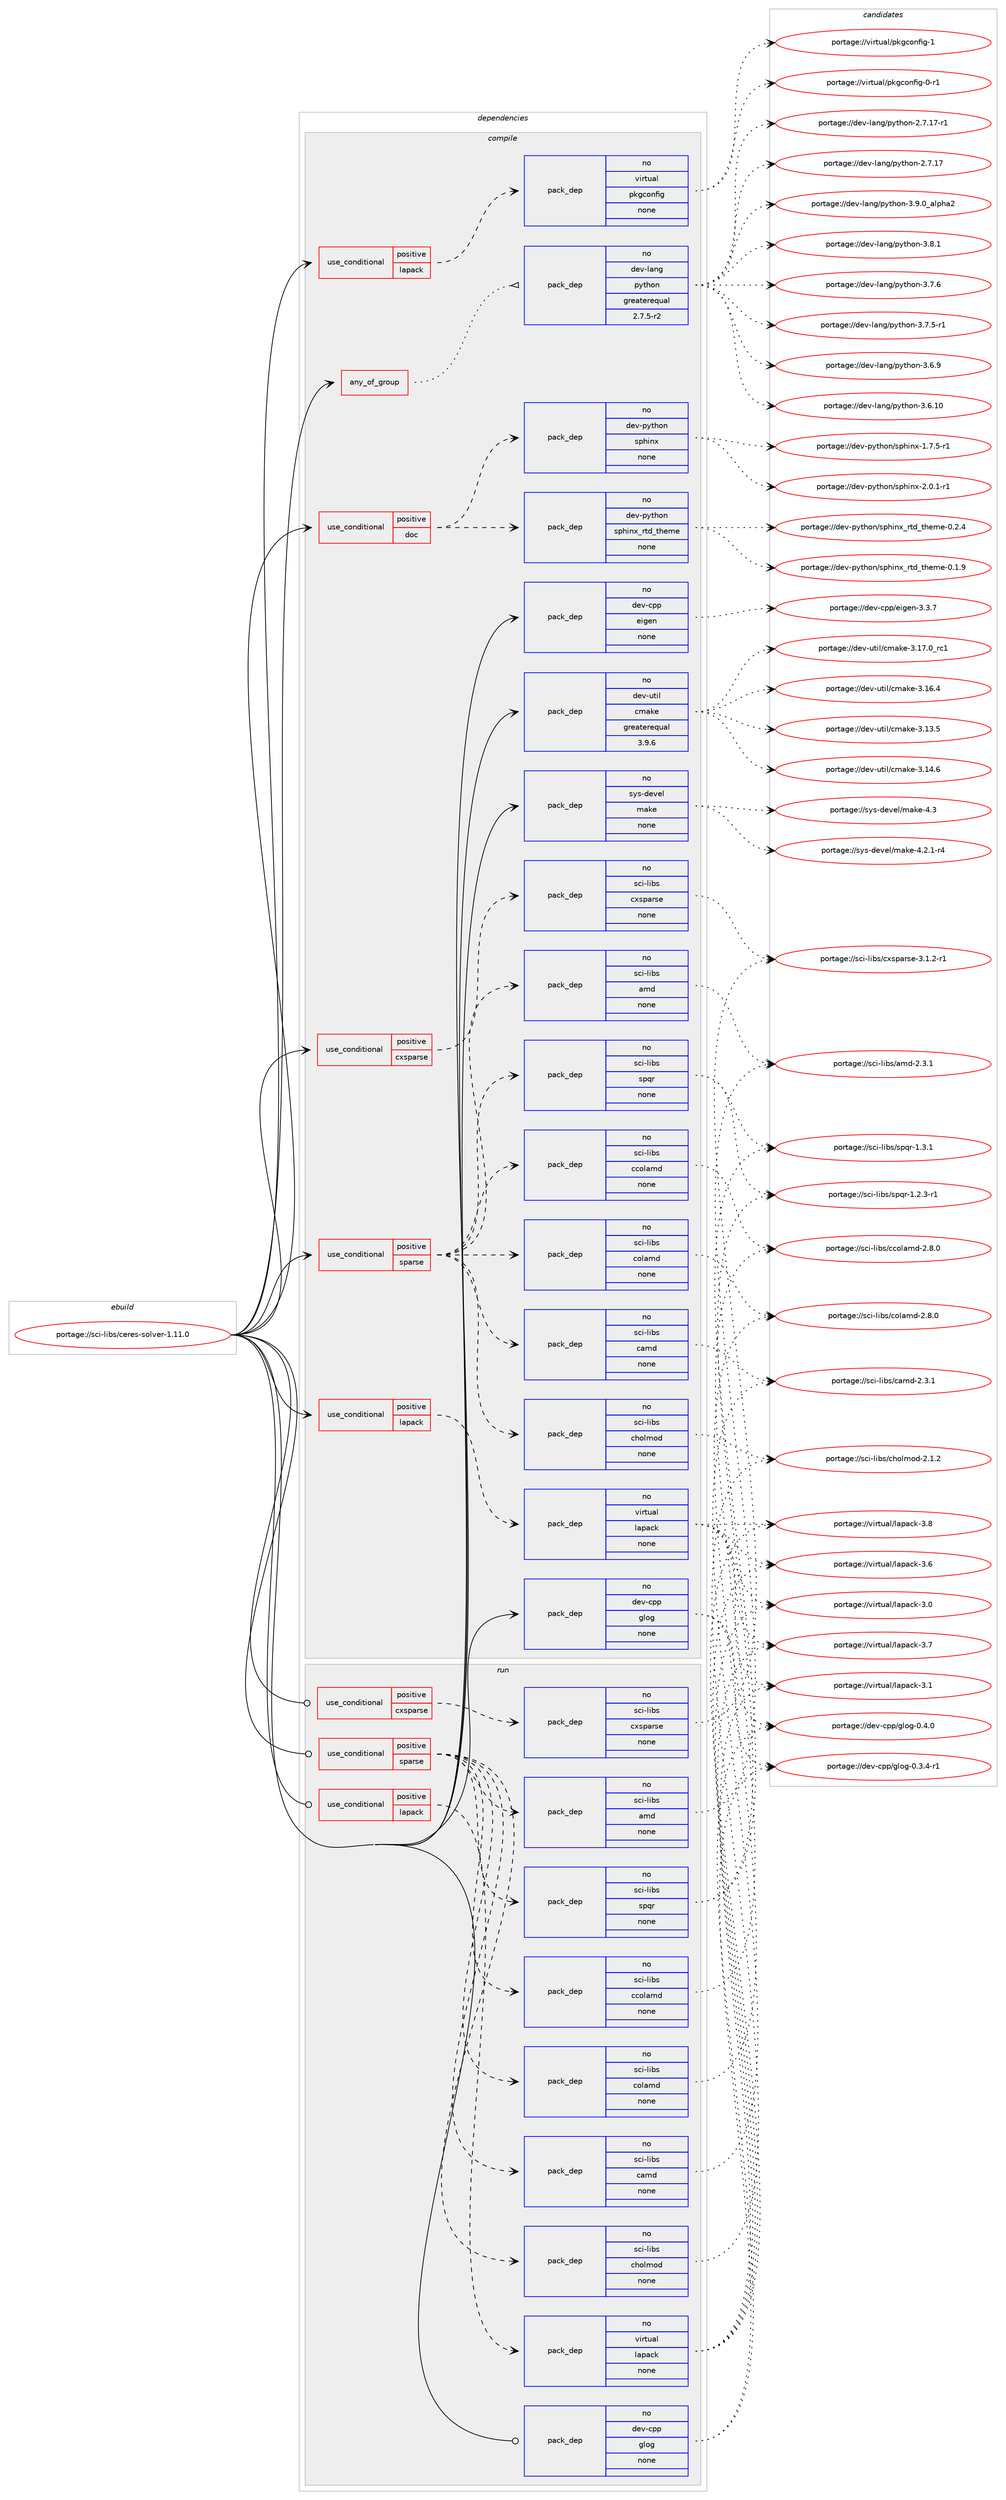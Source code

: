digraph prolog {

# *************
# Graph options
# *************

newrank=true;
concentrate=true;
compound=true;
graph [rankdir=LR,fontname=Helvetica,fontsize=10,ranksep=1.5];#, ranksep=2.5, nodesep=0.2];
edge  [arrowhead=vee];
node  [fontname=Helvetica,fontsize=10];

# **********
# The ebuild
# **********

subgraph cluster_leftcol {
color=gray;
rank=same;
label=<<i>ebuild</i>>;
id [label="portage://sci-libs/ceres-solver-1.11.0", color=red, width=4, href="../sci-libs/ceres-solver-1.11.0.svg"];
}

# ****************
# The dependencies
# ****************

subgraph cluster_midcol {
color=gray;
label=<<i>dependencies</i>>;
subgraph cluster_compile {
fillcolor="#eeeeee";
style=filled;
label=<<i>compile</i>>;
subgraph any1508 {
dependency96262 [label=<<TABLE BORDER="0" CELLBORDER="1" CELLSPACING="0" CELLPADDING="4"><TR><TD CELLPADDING="10">any_of_group</TD></TR></TABLE>>, shape=none, color=red];subgraph pack75064 {
dependency96263 [label=<<TABLE BORDER="0" CELLBORDER="1" CELLSPACING="0" CELLPADDING="4" WIDTH="220"><TR><TD ROWSPAN="6" CELLPADDING="30">pack_dep</TD></TR><TR><TD WIDTH="110">no</TD></TR><TR><TD>dev-lang</TD></TR><TR><TD>python</TD></TR><TR><TD>greaterequal</TD></TR><TR><TD>2.7.5-r2</TD></TR></TABLE>>, shape=none, color=blue];
}
dependency96262:e -> dependency96263:w [weight=20,style="dotted",arrowhead="oinv"];
}
id:e -> dependency96262:w [weight=20,style="solid",arrowhead="vee"];
subgraph cond19603 {
dependency96264 [label=<<TABLE BORDER="0" CELLBORDER="1" CELLSPACING="0" CELLPADDING="4"><TR><TD ROWSPAN="3" CELLPADDING="10">use_conditional</TD></TR><TR><TD>positive</TD></TR><TR><TD>cxsparse</TD></TR></TABLE>>, shape=none, color=red];
subgraph pack75065 {
dependency96265 [label=<<TABLE BORDER="0" CELLBORDER="1" CELLSPACING="0" CELLPADDING="4" WIDTH="220"><TR><TD ROWSPAN="6" CELLPADDING="30">pack_dep</TD></TR><TR><TD WIDTH="110">no</TD></TR><TR><TD>sci-libs</TD></TR><TR><TD>cxsparse</TD></TR><TR><TD>none</TD></TR><TR><TD></TD></TR></TABLE>>, shape=none, color=blue];
}
dependency96264:e -> dependency96265:w [weight=20,style="dashed",arrowhead="vee"];
}
id:e -> dependency96264:w [weight=20,style="solid",arrowhead="vee"];
subgraph cond19604 {
dependency96266 [label=<<TABLE BORDER="0" CELLBORDER="1" CELLSPACING="0" CELLPADDING="4"><TR><TD ROWSPAN="3" CELLPADDING="10">use_conditional</TD></TR><TR><TD>positive</TD></TR><TR><TD>doc</TD></TR></TABLE>>, shape=none, color=red];
subgraph pack75066 {
dependency96267 [label=<<TABLE BORDER="0" CELLBORDER="1" CELLSPACING="0" CELLPADDING="4" WIDTH="220"><TR><TD ROWSPAN="6" CELLPADDING="30">pack_dep</TD></TR><TR><TD WIDTH="110">no</TD></TR><TR><TD>dev-python</TD></TR><TR><TD>sphinx</TD></TR><TR><TD>none</TD></TR><TR><TD></TD></TR></TABLE>>, shape=none, color=blue];
}
dependency96266:e -> dependency96267:w [weight=20,style="dashed",arrowhead="vee"];
subgraph pack75067 {
dependency96268 [label=<<TABLE BORDER="0" CELLBORDER="1" CELLSPACING="0" CELLPADDING="4" WIDTH="220"><TR><TD ROWSPAN="6" CELLPADDING="30">pack_dep</TD></TR><TR><TD WIDTH="110">no</TD></TR><TR><TD>dev-python</TD></TR><TR><TD>sphinx_rtd_theme</TD></TR><TR><TD>none</TD></TR><TR><TD></TD></TR></TABLE>>, shape=none, color=blue];
}
dependency96266:e -> dependency96268:w [weight=20,style="dashed",arrowhead="vee"];
}
id:e -> dependency96266:w [weight=20,style="solid",arrowhead="vee"];
subgraph cond19605 {
dependency96269 [label=<<TABLE BORDER="0" CELLBORDER="1" CELLSPACING="0" CELLPADDING="4"><TR><TD ROWSPAN="3" CELLPADDING="10">use_conditional</TD></TR><TR><TD>positive</TD></TR><TR><TD>lapack</TD></TR></TABLE>>, shape=none, color=red];
subgraph pack75068 {
dependency96270 [label=<<TABLE BORDER="0" CELLBORDER="1" CELLSPACING="0" CELLPADDING="4" WIDTH="220"><TR><TD ROWSPAN="6" CELLPADDING="30">pack_dep</TD></TR><TR><TD WIDTH="110">no</TD></TR><TR><TD>virtual</TD></TR><TR><TD>lapack</TD></TR><TR><TD>none</TD></TR><TR><TD></TD></TR></TABLE>>, shape=none, color=blue];
}
dependency96269:e -> dependency96270:w [weight=20,style="dashed",arrowhead="vee"];
}
id:e -> dependency96269:w [weight=20,style="solid",arrowhead="vee"];
subgraph cond19606 {
dependency96271 [label=<<TABLE BORDER="0" CELLBORDER="1" CELLSPACING="0" CELLPADDING="4"><TR><TD ROWSPAN="3" CELLPADDING="10">use_conditional</TD></TR><TR><TD>positive</TD></TR><TR><TD>lapack</TD></TR></TABLE>>, shape=none, color=red];
subgraph pack75069 {
dependency96272 [label=<<TABLE BORDER="0" CELLBORDER="1" CELLSPACING="0" CELLPADDING="4" WIDTH="220"><TR><TD ROWSPAN="6" CELLPADDING="30">pack_dep</TD></TR><TR><TD WIDTH="110">no</TD></TR><TR><TD>virtual</TD></TR><TR><TD>pkgconfig</TD></TR><TR><TD>none</TD></TR><TR><TD></TD></TR></TABLE>>, shape=none, color=blue];
}
dependency96271:e -> dependency96272:w [weight=20,style="dashed",arrowhead="vee"];
}
id:e -> dependency96271:w [weight=20,style="solid",arrowhead="vee"];
subgraph cond19607 {
dependency96273 [label=<<TABLE BORDER="0" CELLBORDER="1" CELLSPACING="0" CELLPADDING="4"><TR><TD ROWSPAN="3" CELLPADDING="10">use_conditional</TD></TR><TR><TD>positive</TD></TR><TR><TD>sparse</TD></TR></TABLE>>, shape=none, color=red];
subgraph pack75070 {
dependency96274 [label=<<TABLE BORDER="0" CELLBORDER="1" CELLSPACING="0" CELLPADDING="4" WIDTH="220"><TR><TD ROWSPAN="6" CELLPADDING="30">pack_dep</TD></TR><TR><TD WIDTH="110">no</TD></TR><TR><TD>sci-libs</TD></TR><TR><TD>amd</TD></TR><TR><TD>none</TD></TR><TR><TD></TD></TR></TABLE>>, shape=none, color=blue];
}
dependency96273:e -> dependency96274:w [weight=20,style="dashed",arrowhead="vee"];
subgraph pack75071 {
dependency96275 [label=<<TABLE BORDER="0" CELLBORDER="1" CELLSPACING="0" CELLPADDING="4" WIDTH="220"><TR><TD ROWSPAN="6" CELLPADDING="30">pack_dep</TD></TR><TR><TD WIDTH="110">no</TD></TR><TR><TD>sci-libs</TD></TR><TR><TD>camd</TD></TR><TR><TD>none</TD></TR><TR><TD></TD></TR></TABLE>>, shape=none, color=blue];
}
dependency96273:e -> dependency96275:w [weight=20,style="dashed",arrowhead="vee"];
subgraph pack75072 {
dependency96276 [label=<<TABLE BORDER="0" CELLBORDER="1" CELLSPACING="0" CELLPADDING="4" WIDTH="220"><TR><TD ROWSPAN="6" CELLPADDING="30">pack_dep</TD></TR><TR><TD WIDTH="110">no</TD></TR><TR><TD>sci-libs</TD></TR><TR><TD>ccolamd</TD></TR><TR><TD>none</TD></TR><TR><TD></TD></TR></TABLE>>, shape=none, color=blue];
}
dependency96273:e -> dependency96276:w [weight=20,style="dashed",arrowhead="vee"];
subgraph pack75073 {
dependency96277 [label=<<TABLE BORDER="0" CELLBORDER="1" CELLSPACING="0" CELLPADDING="4" WIDTH="220"><TR><TD ROWSPAN="6" CELLPADDING="30">pack_dep</TD></TR><TR><TD WIDTH="110">no</TD></TR><TR><TD>sci-libs</TD></TR><TR><TD>cholmod</TD></TR><TR><TD>none</TD></TR><TR><TD></TD></TR></TABLE>>, shape=none, color=blue];
}
dependency96273:e -> dependency96277:w [weight=20,style="dashed",arrowhead="vee"];
subgraph pack75074 {
dependency96278 [label=<<TABLE BORDER="0" CELLBORDER="1" CELLSPACING="0" CELLPADDING="4" WIDTH="220"><TR><TD ROWSPAN="6" CELLPADDING="30">pack_dep</TD></TR><TR><TD WIDTH="110">no</TD></TR><TR><TD>sci-libs</TD></TR><TR><TD>colamd</TD></TR><TR><TD>none</TD></TR><TR><TD></TD></TR></TABLE>>, shape=none, color=blue];
}
dependency96273:e -> dependency96278:w [weight=20,style="dashed",arrowhead="vee"];
subgraph pack75075 {
dependency96279 [label=<<TABLE BORDER="0" CELLBORDER="1" CELLSPACING="0" CELLPADDING="4" WIDTH="220"><TR><TD ROWSPAN="6" CELLPADDING="30">pack_dep</TD></TR><TR><TD WIDTH="110">no</TD></TR><TR><TD>sci-libs</TD></TR><TR><TD>spqr</TD></TR><TR><TD>none</TD></TR><TR><TD></TD></TR></TABLE>>, shape=none, color=blue];
}
dependency96273:e -> dependency96279:w [weight=20,style="dashed",arrowhead="vee"];
}
id:e -> dependency96273:w [weight=20,style="solid",arrowhead="vee"];
subgraph pack75076 {
dependency96280 [label=<<TABLE BORDER="0" CELLBORDER="1" CELLSPACING="0" CELLPADDING="4" WIDTH="220"><TR><TD ROWSPAN="6" CELLPADDING="30">pack_dep</TD></TR><TR><TD WIDTH="110">no</TD></TR><TR><TD>dev-cpp</TD></TR><TR><TD>eigen</TD></TR><TR><TD>none</TD></TR><TR><TD></TD></TR></TABLE>>, shape=none, color=blue];
}
id:e -> dependency96280:w [weight=20,style="solid",arrowhead="vee"];
subgraph pack75077 {
dependency96281 [label=<<TABLE BORDER="0" CELLBORDER="1" CELLSPACING="0" CELLPADDING="4" WIDTH="220"><TR><TD ROWSPAN="6" CELLPADDING="30">pack_dep</TD></TR><TR><TD WIDTH="110">no</TD></TR><TR><TD>dev-cpp</TD></TR><TR><TD>glog</TD></TR><TR><TD>none</TD></TR><TR><TD></TD></TR></TABLE>>, shape=none, color=blue];
}
id:e -> dependency96281:w [weight=20,style="solid",arrowhead="vee"];
subgraph pack75078 {
dependency96282 [label=<<TABLE BORDER="0" CELLBORDER="1" CELLSPACING="0" CELLPADDING="4" WIDTH="220"><TR><TD ROWSPAN="6" CELLPADDING="30">pack_dep</TD></TR><TR><TD WIDTH="110">no</TD></TR><TR><TD>dev-util</TD></TR><TR><TD>cmake</TD></TR><TR><TD>greaterequal</TD></TR><TR><TD>3.9.6</TD></TR></TABLE>>, shape=none, color=blue];
}
id:e -> dependency96282:w [weight=20,style="solid",arrowhead="vee"];
subgraph pack75079 {
dependency96283 [label=<<TABLE BORDER="0" CELLBORDER="1" CELLSPACING="0" CELLPADDING="4" WIDTH="220"><TR><TD ROWSPAN="6" CELLPADDING="30">pack_dep</TD></TR><TR><TD WIDTH="110">no</TD></TR><TR><TD>sys-devel</TD></TR><TR><TD>make</TD></TR><TR><TD>none</TD></TR><TR><TD></TD></TR></TABLE>>, shape=none, color=blue];
}
id:e -> dependency96283:w [weight=20,style="solid",arrowhead="vee"];
}
subgraph cluster_compileandrun {
fillcolor="#eeeeee";
style=filled;
label=<<i>compile and run</i>>;
}
subgraph cluster_run {
fillcolor="#eeeeee";
style=filled;
label=<<i>run</i>>;
subgraph cond19608 {
dependency96284 [label=<<TABLE BORDER="0" CELLBORDER="1" CELLSPACING="0" CELLPADDING="4"><TR><TD ROWSPAN="3" CELLPADDING="10">use_conditional</TD></TR><TR><TD>positive</TD></TR><TR><TD>cxsparse</TD></TR></TABLE>>, shape=none, color=red];
subgraph pack75080 {
dependency96285 [label=<<TABLE BORDER="0" CELLBORDER="1" CELLSPACING="0" CELLPADDING="4" WIDTH="220"><TR><TD ROWSPAN="6" CELLPADDING="30">pack_dep</TD></TR><TR><TD WIDTH="110">no</TD></TR><TR><TD>sci-libs</TD></TR><TR><TD>cxsparse</TD></TR><TR><TD>none</TD></TR><TR><TD></TD></TR></TABLE>>, shape=none, color=blue];
}
dependency96284:e -> dependency96285:w [weight=20,style="dashed",arrowhead="vee"];
}
id:e -> dependency96284:w [weight=20,style="solid",arrowhead="odot"];
subgraph cond19609 {
dependency96286 [label=<<TABLE BORDER="0" CELLBORDER="1" CELLSPACING="0" CELLPADDING="4"><TR><TD ROWSPAN="3" CELLPADDING="10">use_conditional</TD></TR><TR><TD>positive</TD></TR><TR><TD>lapack</TD></TR></TABLE>>, shape=none, color=red];
subgraph pack75081 {
dependency96287 [label=<<TABLE BORDER="0" CELLBORDER="1" CELLSPACING="0" CELLPADDING="4" WIDTH="220"><TR><TD ROWSPAN="6" CELLPADDING="30">pack_dep</TD></TR><TR><TD WIDTH="110">no</TD></TR><TR><TD>virtual</TD></TR><TR><TD>lapack</TD></TR><TR><TD>none</TD></TR><TR><TD></TD></TR></TABLE>>, shape=none, color=blue];
}
dependency96286:e -> dependency96287:w [weight=20,style="dashed",arrowhead="vee"];
}
id:e -> dependency96286:w [weight=20,style="solid",arrowhead="odot"];
subgraph cond19610 {
dependency96288 [label=<<TABLE BORDER="0" CELLBORDER="1" CELLSPACING="0" CELLPADDING="4"><TR><TD ROWSPAN="3" CELLPADDING="10">use_conditional</TD></TR><TR><TD>positive</TD></TR><TR><TD>sparse</TD></TR></TABLE>>, shape=none, color=red];
subgraph pack75082 {
dependency96289 [label=<<TABLE BORDER="0" CELLBORDER="1" CELLSPACING="0" CELLPADDING="4" WIDTH="220"><TR><TD ROWSPAN="6" CELLPADDING="30">pack_dep</TD></TR><TR><TD WIDTH="110">no</TD></TR><TR><TD>sci-libs</TD></TR><TR><TD>amd</TD></TR><TR><TD>none</TD></TR><TR><TD></TD></TR></TABLE>>, shape=none, color=blue];
}
dependency96288:e -> dependency96289:w [weight=20,style="dashed",arrowhead="vee"];
subgraph pack75083 {
dependency96290 [label=<<TABLE BORDER="0" CELLBORDER="1" CELLSPACING="0" CELLPADDING="4" WIDTH="220"><TR><TD ROWSPAN="6" CELLPADDING="30">pack_dep</TD></TR><TR><TD WIDTH="110">no</TD></TR><TR><TD>sci-libs</TD></TR><TR><TD>camd</TD></TR><TR><TD>none</TD></TR><TR><TD></TD></TR></TABLE>>, shape=none, color=blue];
}
dependency96288:e -> dependency96290:w [weight=20,style="dashed",arrowhead="vee"];
subgraph pack75084 {
dependency96291 [label=<<TABLE BORDER="0" CELLBORDER="1" CELLSPACING="0" CELLPADDING="4" WIDTH="220"><TR><TD ROWSPAN="6" CELLPADDING="30">pack_dep</TD></TR><TR><TD WIDTH="110">no</TD></TR><TR><TD>sci-libs</TD></TR><TR><TD>ccolamd</TD></TR><TR><TD>none</TD></TR><TR><TD></TD></TR></TABLE>>, shape=none, color=blue];
}
dependency96288:e -> dependency96291:w [weight=20,style="dashed",arrowhead="vee"];
subgraph pack75085 {
dependency96292 [label=<<TABLE BORDER="0" CELLBORDER="1" CELLSPACING="0" CELLPADDING="4" WIDTH="220"><TR><TD ROWSPAN="6" CELLPADDING="30">pack_dep</TD></TR><TR><TD WIDTH="110">no</TD></TR><TR><TD>sci-libs</TD></TR><TR><TD>cholmod</TD></TR><TR><TD>none</TD></TR><TR><TD></TD></TR></TABLE>>, shape=none, color=blue];
}
dependency96288:e -> dependency96292:w [weight=20,style="dashed",arrowhead="vee"];
subgraph pack75086 {
dependency96293 [label=<<TABLE BORDER="0" CELLBORDER="1" CELLSPACING="0" CELLPADDING="4" WIDTH="220"><TR><TD ROWSPAN="6" CELLPADDING="30">pack_dep</TD></TR><TR><TD WIDTH="110">no</TD></TR><TR><TD>sci-libs</TD></TR><TR><TD>colamd</TD></TR><TR><TD>none</TD></TR><TR><TD></TD></TR></TABLE>>, shape=none, color=blue];
}
dependency96288:e -> dependency96293:w [weight=20,style="dashed",arrowhead="vee"];
subgraph pack75087 {
dependency96294 [label=<<TABLE BORDER="0" CELLBORDER="1" CELLSPACING="0" CELLPADDING="4" WIDTH="220"><TR><TD ROWSPAN="6" CELLPADDING="30">pack_dep</TD></TR><TR><TD WIDTH="110">no</TD></TR><TR><TD>sci-libs</TD></TR><TR><TD>spqr</TD></TR><TR><TD>none</TD></TR><TR><TD></TD></TR></TABLE>>, shape=none, color=blue];
}
dependency96288:e -> dependency96294:w [weight=20,style="dashed",arrowhead="vee"];
}
id:e -> dependency96288:w [weight=20,style="solid",arrowhead="odot"];
subgraph pack75088 {
dependency96295 [label=<<TABLE BORDER="0" CELLBORDER="1" CELLSPACING="0" CELLPADDING="4" WIDTH="220"><TR><TD ROWSPAN="6" CELLPADDING="30">pack_dep</TD></TR><TR><TD WIDTH="110">no</TD></TR><TR><TD>dev-cpp</TD></TR><TR><TD>glog</TD></TR><TR><TD>none</TD></TR><TR><TD></TD></TR></TABLE>>, shape=none, color=blue];
}
id:e -> dependency96295:w [weight=20,style="solid",arrowhead="odot"];
}
}

# **************
# The candidates
# **************

subgraph cluster_choices {
rank=same;
color=gray;
label=<<i>candidates</i>>;

subgraph choice75064 {
color=black;
nodesep=1;
choice10010111845108971101034711212111610411111045514657464895971081121049750 [label="portage://dev-lang/python-3.9.0_alpha2", color=red, width=4,href="../dev-lang/python-3.9.0_alpha2.svg"];
choice100101118451089711010347112121116104111110455146564649 [label="portage://dev-lang/python-3.8.1", color=red, width=4,href="../dev-lang/python-3.8.1.svg"];
choice100101118451089711010347112121116104111110455146554654 [label="portage://dev-lang/python-3.7.6", color=red, width=4,href="../dev-lang/python-3.7.6.svg"];
choice1001011184510897110103471121211161041111104551465546534511449 [label="portage://dev-lang/python-3.7.5-r1", color=red, width=4,href="../dev-lang/python-3.7.5-r1.svg"];
choice100101118451089711010347112121116104111110455146544657 [label="portage://dev-lang/python-3.6.9", color=red, width=4,href="../dev-lang/python-3.6.9.svg"];
choice10010111845108971101034711212111610411111045514654464948 [label="portage://dev-lang/python-3.6.10", color=red, width=4,href="../dev-lang/python-3.6.10.svg"];
choice100101118451089711010347112121116104111110455046554649554511449 [label="portage://dev-lang/python-2.7.17-r1", color=red, width=4,href="../dev-lang/python-2.7.17-r1.svg"];
choice10010111845108971101034711212111610411111045504655464955 [label="portage://dev-lang/python-2.7.17", color=red, width=4,href="../dev-lang/python-2.7.17.svg"];
dependency96263:e -> choice10010111845108971101034711212111610411111045514657464895971081121049750:w [style=dotted,weight="100"];
dependency96263:e -> choice100101118451089711010347112121116104111110455146564649:w [style=dotted,weight="100"];
dependency96263:e -> choice100101118451089711010347112121116104111110455146554654:w [style=dotted,weight="100"];
dependency96263:e -> choice1001011184510897110103471121211161041111104551465546534511449:w [style=dotted,weight="100"];
dependency96263:e -> choice100101118451089711010347112121116104111110455146544657:w [style=dotted,weight="100"];
dependency96263:e -> choice10010111845108971101034711212111610411111045514654464948:w [style=dotted,weight="100"];
dependency96263:e -> choice100101118451089711010347112121116104111110455046554649554511449:w [style=dotted,weight="100"];
dependency96263:e -> choice10010111845108971101034711212111610411111045504655464955:w [style=dotted,weight="100"];
}
subgraph choice75065 {
color=black;
nodesep=1;
choice1159910545108105981154799120115112971141151014551464946504511449 [label="portage://sci-libs/cxsparse-3.1.2-r1", color=red, width=4,href="../sci-libs/cxsparse-3.1.2-r1.svg"];
dependency96265:e -> choice1159910545108105981154799120115112971141151014551464946504511449:w [style=dotted,weight="100"];
}
subgraph choice75066 {
color=black;
nodesep=1;
choice10010111845112121116104111110471151121041051101204550464846494511449 [label="portage://dev-python/sphinx-2.0.1-r1", color=red, width=4,href="../dev-python/sphinx-2.0.1-r1.svg"];
choice10010111845112121116104111110471151121041051101204549465546534511449 [label="portage://dev-python/sphinx-1.7.5-r1", color=red, width=4,href="../dev-python/sphinx-1.7.5-r1.svg"];
dependency96267:e -> choice10010111845112121116104111110471151121041051101204550464846494511449:w [style=dotted,weight="100"];
dependency96267:e -> choice10010111845112121116104111110471151121041051101204549465546534511449:w [style=dotted,weight="100"];
}
subgraph choice75067 {
color=black;
nodesep=1;
choice10010111845112121116104111110471151121041051101209511411610095116104101109101454846504652 [label="portage://dev-python/sphinx_rtd_theme-0.2.4", color=red, width=4,href="../dev-python/sphinx_rtd_theme-0.2.4.svg"];
choice10010111845112121116104111110471151121041051101209511411610095116104101109101454846494657 [label="portage://dev-python/sphinx_rtd_theme-0.1.9", color=red, width=4,href="../dev-python/sphinx_rtd_theme-0.1.9.svg"];
dependency96268:e -> choice10010111845112121116104111110471151121041051101209511411610095116104101109101454846504652:w [style=dotted,weight="100"];
dependency96268:e -> choice10010111845112121116104111110471151121041051101209511411610095116104101109101454846494657:w [style=dotted,weight="100"];
}
subgraph choice75068 {
color=black;
nodesep=1;
choice118105114116117971084710897112979910745514656 [label="portage://virtual/lapack-3.8", color=red, width=4,href="../virtual/lapack-3.8.svg"];
choice118105114116117971084710897112979910745514655 [label="portage://virtual/lapack-3.7", color=red, width=4,href="../virtual/lapack-3.7.svg"];
choice118105114116117971084710897112979910745514654 [label="portage://virtual/lapack-3.6", color=red, width=4,href="../virtual/lapack-3.6.svg"];
choice118105114116117971084710897112979910745514649 [label="portage://virtual/lapack-3.1", color=red, width=4,href="../virtual/lapack-3.1.svg"];
choice118105114116117971084710897112979910745514648 [label="portage://virtual/lapack-3.0", color=red, width=4,href="../virtual/lapack-3.0.svg"];
dependency96270:e -> choice118105114116117971084710897112979910745514656:w [style=dotted,weight="100"];
dependency96270:e -> choice118105114116117971084710897112979910745514655:w [style=dotted,weight="100"];
dependency96270:e -> choice118105114116117971084710897112979910745514654:w [style=dotted,weight="100"];
dependency96270:e -> choice118105114116117971084710897112979910745514649:w [style=dotted,weight="100"];
dependency96270:e -> choice118105114116117971084710897112979910745514648:w [style=dotted,weight="100"];
}
subgraph choice75069 {
color=black;
nodesep=1;
choice1181051141161179710847112107103991111101021051034549 [label="portage://virtual/pkgconfig-1", color=red, width=4,href="../virtual/pkgconfig-1.svg"];
choice11810511411611797108471121071039911111010210510345484511449 [label="portage://virtual/pkgconfig-0-r1", color=red, width=4,href="../virtual/pkgconfig-0-r1.svg"];
dependency96272:e -> choice1181051141161179710847112107103991111101021051034549:w [style=dotted,weight="100"];
dependency96272:e -> choice11810511411611797108471121071039911111010210510345484511449:w [style=dotted,weight="100"];
}
subgraph choice75070 {
color=black;
nodesep=1;
choice1159910545108105981154797109100455046514649 [label="portage://sci-libs/amd-2.3.1", color=red, width=4,href="../sci-libs/amd-2.3.1.svg"];
dependency96274:e -> choice1159910545108105981154797109100455046514649:w [style=dotted,weight="100"];
}
subgraph choice75071 {
color=black;
nodesep=1;
choice115991054510810598115479997109100455046514649 [label="portage://sci-libs/camd-2.3.1", color=red, width=4,href="../sci-libs/camd-2.3.1.svg"];
dependency96275:e -> choice115991054510810598115479997109100455046514649:w [style=dotted,weight="100"];
}
subgraph choice75072 {
color=black;
nodesep=1;
choice11599105451081059811547999911110897109100455046564648 [label="portage://sci-libs/ccolamd-2.8.0", color=red, width=4,href="../sci-libs/ccolamd-2.8.0.svg"];
dependency96276:e -> choice11599105451081059811547999911110897109100455046564648:w [style=dotted,weight="100"];
}
subgraph choice75073 {
color=black;
nodesep=1;
choice1159910545108105981154799104111108109111100455046494650 [label="portage://sci-libs/cholmod-2.1.2", color=red, width=4,href="../sci-libs/cholmod-2.1.2.svg"];
dependency96277:e -> choice1159910545108105981154799104111108109111100455046494650:w [style=dotted,weight="100"];
}
subgraph choice75074 {
color=black;
nodesep=1;
choice115991054510810598115479911110897109100455046564648 [label="portage://sci-libs/colamd-2.8.0", color=red, width=4,href="../sci-libs/colamd-2.8.0.svg"];
dependency96278:e -> choice115991054510810598115479911110897109100455046564648:w [style=dotted,weight="100"];
}
subgraph choice75075 {
color=black;
nodesep=1;
choice11599105451081059811547115112113114454946514649 [label="portage://sci-libs/spqr-1.3.1", color=red, width=4,href="../sci-libs/spqr-1.3.1.svg"];
choice115991054510810598115471151121131144549465046514511449 [label="portage://sci-libs/spqr-1.2.3-r1", color=red, width=4,href="../sci-libs/spqr-1.2.3-r1.svg"];
dependency96279:e -> choice11599105451081059811547115112113114454946514649:w [style=dotted,weight="100"];
dependency96279:e -> choice115991054510810598115471151121131144549465046514511449:w [style=dotted,weight="100"];
}
subgraph choice75076 {
color=black;
nodesep=1;
choice100101118459911211247101105103101110455146514655 [label="portage://dev-cpp/eigen-3.3.7", color=red, width=4,href="../dev-cpp/eigen-3.3.7.svg"];
dependency96280:e -> choice100101118459911211247101105103101110455146514655:w [style=dotted,weight="100"];
}
subgraph choice75077 {
color=black;
nodesep=1;
choice100101118459911211247103108111103454846524648 [label="portage://dev-cpp/glog-0.4.0", color=red, width=4,href="../dev-cpp/glog-0.4.0.svg"];
choice1001011184599112112471031081111034548465146524511449 [label="portage://dev-cpp/glog-0.3.4-r1", color=red, width=4,href="../dev-cpp/glog-0.3.4-r1.svg"];
dependency96281:e -> choice100101118459911211247103108111103454846524648:w [style=dotted,weight="100"];
dependency96281:e -> choice1001011184599112112471031081111034548465146524511449:w [style=dotted,weight="100"];
}
subgraph choice75078 {
color=black;
nodesep=1;
choice1001011184511711610510847991099710710145514649554648951149949 [label="portage://dev-util/cmake-3.17.0_rc1", color=red, width=4,href="../dev-util/cmake-3.17.0_rc1.svg"];
choice1001011184511711610510847991099710710145514649544652 [label="portage://dev-util/cmake-3.16.4", color=red, width=4,href="../dev-util/cmake-3.16.4.svg"];
choice1001011184511711610510847991099710710145514649524654 [label="portage://dev-util/cmake-3.14.6", color=red, width=4,href="../dev-util/cmake-3.14.6.svg"];
choice1001011184511711610510847991099710710145514649514653 [label="portage://dev-util/cmake-3.13.5", color=red, width=4,href="../dev-util/cmake-3.13.5.svg"];
dependency96282:e -> choice1001011184511711610510847991099710710145514649554648951149949:w [style=dotted,weight="100"];
dependency96282:e -> choice1001011184511711610510847991099710710145514649544652:w [style=dotted,weight="100"];
dependency96282:e -> choice1001011184511711610510847991099710710145514649524654:w [style=dotted,weight="100"];
dependency96282:e -> choice1001011184511711610510847991099710710145514649514653:w [style=dotted,weight="100"];
}
subgraph choice75079 {
color=black;
nodesep=1;
choice11512111545100101118101108471099710710145524651 [label="portage://sys-devel/make-4.3", color=red, width=4,href="../sys-devel/make-4.3.svg"];
choice1151211154510010111810110847109971071014552465046494511452 [label="portage://sys-devel/make-4.2.1-r4", color=red, width=4,href="../sys-devel/make-4.2.1-r4.svg"];
dependency96283:e -> choice11512111545100101118101108471099710710145524651:w [style=dotted,weight="100"];
dependency96283:e -> choice1151211154510010111810110847109971071014552465046494511452:w [style=dotted,weight="100"];
}
subgraph choice75080 {
color=black;
nodesep=1;
choice1159910545108105981154799120115112971141151014551464946504511449 [label="portage://sci-libs/cxsparse-3.1.2-r1", color=red, width=4,href="../sci-libs/cxsparse-3.1.2-r1.svg"];
dependency96285:e -> choice1159910545108105981154799120115112971141151014551464946504511449:w [style=dotted,weight="100"];
}
subgraph choice75081 {
color=black;
nodesep=1;
choice118105114116117971084710897112979910745514656 [label="portage://virtual/lapack-3.8", color=red, width=4,href="../virtual/lapack-3.8.svg"];
choice118105114116117971084710897112979910745514655 [label="portage://virtual/lapack-3.7", color=red, width=4,href="../virtual/lapack-3.7.svg"];
choice118105114116117971084710897112979910745514654 [label="portage://virtual/lapack-3.6", color=red, width=4,href="../virtual/lapack-3.6.svg"];
choice118105114116117971084710897112979910745514649 [label="portage://virtual/lapack-3.1", color=red, width=4,href="../virtual/lapack-3.1.svg"];
choice118105114116117971084710897112979910745514648 [label="portage://virtual/lapack-3.0", color=red, width=4,href="../virtual/lapack-3.0.svg"];
dependency96287:e -> choice118105114116117971084710897112979910745514656:w [style=dotted,weight="100"];
dependency96287:e -> choice118105114116117971084710897112979910745514655:w [style=dotted,weight="100"];
dependency96287:e -> choice118105114116117971084710897112979910745514654:w [style=dotted,weight="100"];
dependency96287:e -> choice118105114116117971084710897112979910745514649:w [style=dotted,weight="100"];
dependency96287:e -> choice118105114116117971084710897112979910745514648:w [style=dotted,weight="100"];
}
subgraph choice75082 {
color=black;
nodesep=1;
choice1159910545108105981154797109100455046514649 [label="portage://sci-libs/amd-2.3.1", color=red, width=4,href="../sci-libs/amd-2.3.1.svg"];
dependency96289:e -> choice1159910545108105981154797109100455046514649:w [style=dotted,weight="100"];
}
subgraph choice75083 {
color=black;
nodesep=1;
choice115991054510810598115479997109100455046514649 [label="portage://sci-libs/camd-2.3.1", color=red, width=4,href="../sci-libs/camd-2.3.1.svg"];
dependency96290:e -> choice115991054510810598115479997109100455046514649:w [style=dotted,weight="100"];
}
subgraph choice75084 {
color=black;
nodesep=1;
choice11599105451081059811547999911110897109100455046564648 [label="portage://sci-libs/ccolamd-2.8.0", color=red, width=4,href="../sci-libs/ccolamd-2.8.0.svg"];
dependency96291:e -> choice11599105451081059811547999911110897109100455046564648:w [style=dotted,weight="100"];
}
subgraph choice75085 {
color=black;
nodesep=1;
choice1159910545108105981154799104111108109111100455046494650 [label="portage://sci-libs/cholmod-2.1.2", color=red, width=4,href="../sci-libs/cholmod-2.1.2.svg"];
dependency96292:e -> choice1159910545108105981154799104111108109111100455046494650:w [style=dotted,weight="100"];
}
subgraph choice75086 {
color=black;
nodesep=1;
choice115991054510810598115479911110897109100455046564648 [label="portage://sci-libs/colamd-2.8.0", color=red, width=4,href="../sci-libs/colamd-2.8.0.svg"];
dependency96293:e -> choice115991054510810598115479911110897109100455046564648:w [style=dotted,weight="100"];
}
subgraph choice75087 {
color=black;
nodesep=1;
choice11599105451081059811547115112113114454946514649 [label="portage://sci-libs/spqr-1.3.1", color=red, width=4,href="../sci-libs/spqr-1.3.1.svg"];
choice115991054510810598115471151121131144549465046514511449 [label="portage://sci-libs/spqr-1.2.3-r1", color=red, width=4,href="../sci-libs/spqr-1.2.3-r1.svg"];
dependency96294:e -> choice11599105451081059811547115112113114454946514649:w [style=dotted,weight="100"];
dependency96294:e -> choice115991054510810598115471151121131144549465046514511449:w [style=dotted,weight="100"];
}
subgraph choice75088 {
color=black;
nodesep=1;
choice100101118459911211247103108111103454846524648 [label="portage://dev-cpp/glog-0.4.0", color=red, width=4,href="../dev-cpp/glog-0.4.0.svg"];
choice1001011184599112112471031081111034548465146524511449 [label="portage://dev-cpp/glog-0.3.4-r1", color=red, width=4,href="../dev-cpp/glog-0.3.4-r1.svg"];
dependency96295:e -> choice100101118459911211247103108111103454846524648:w [style=dotted,weight="100"];
dependency96295:e -> choice1001011184599112112471031081111034548465146524511449:w [style=dotted,weight="100"];
}
}

}
